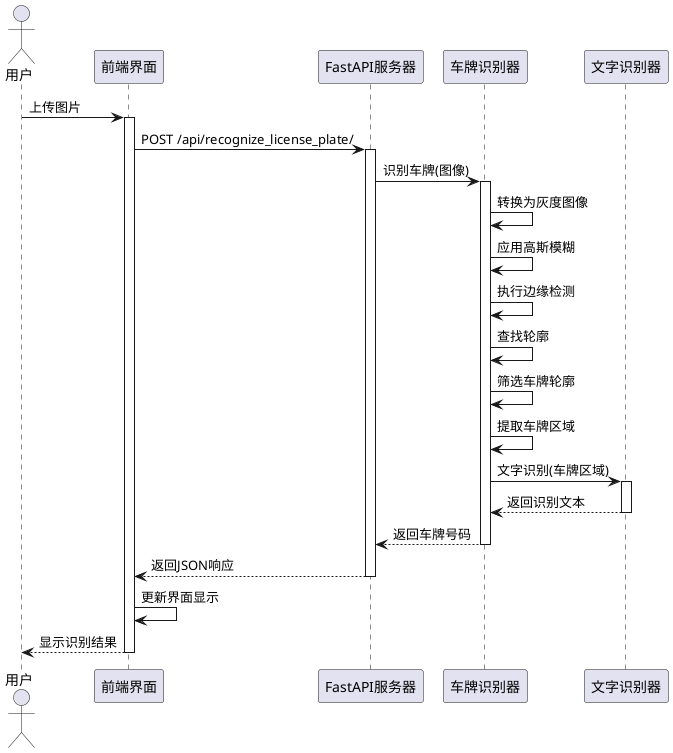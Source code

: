@startuml 车牌识别流程

actor 用户
participant "前端界面" as FE
participant "FastAPI服务器" as API
participant "车牌识别器" as LPR
participant "文字识别器" as OCR

用户 -> FE: 上传图片
activate FE

FE -> API: POST /api/recognize_license_plate/
activate API

API -> LPR: 识别车牌(图像)
activate LPR

LPR -> LPR: 转换为灰度图像
LPR -> LPR: 应用高斯模糊
LPR -> LPR: 执行边缘检测
LPR -> LPR: 查找轮廓
LPR -> LPR: 筛选车牌轮廓
LPR -> LPR: 提取车牌区域

LPR -> OCR: 文字识别(车牌区域)
activate OCR
OCR --> LPR: 返回识别文本
deactivate OCR

LPR --> API: 返回车牌号码
deactivate LPR

API --> FE: 返回JSON响应
deactivate API

FE -> FE: 更新界面显示
FE --> 用户: 显示识别结果
deactivate FE

@enduml